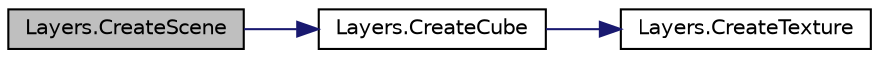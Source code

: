digraph "Layers.CreateScene"
{
  edge [fontname="Helvetica",fontsize="10",labelfontname="Helvetica",labelfontsize="10"];
  node [fontname="Helvetica",fontsize="10",shape=record];
  rankdir="LR";
  Node4 [label="Layers.CreateScene",height=0.2,width=0.4,color="black", fillcolor="grey75", style="filled", fontcolor="black"];
  Node4 -> Node5 [color="midnightblue",fontsize="10",style="solid",fontname="Helvetica"];
  Node5 [label="Layers.CreateCube",height=0.2,width=0.4,color="black", fillcolor="white", style="filled",URL="$namespace_layers.html#a6d94669cf23fce8c6889491ea2c6e2c3"];
  Node5 -> Node6 [color="midnightblue",fontsize="10",style="solid",fontname="Helvetica"];
  Node6 [label="Layers.CreateTexture",height=0.2,width=0.4,color="black", fillcolor="white", style="filled",URL="$namespace_layers.html#a50b169040adfa797674d44bd44f68236"];
}
